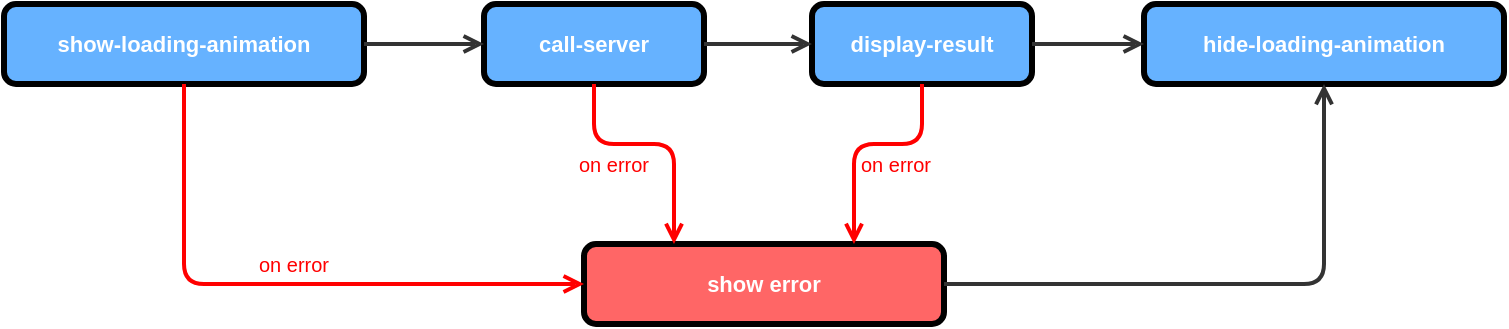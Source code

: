 <mxfile version="13.1.14" type="device"><diagram id="aDfq1Rw57fvB4JU4S8CA" name="Page-1"><mxGraphModel dx="1773" dy="541" grid="1" gridSize="10" guides="1" tooltips="1" connect="1" arrows="1" fold="1" page="1" pageScale="1" pageWidth="827" pageHeight="1169" math="0" shadow="0"><root><mxCell id="0"/><mxCell id="1" parent="0"/><mxCell id="nNULdoRVwLnyG4fcAt77-38" value="&lt;font color=&quot;#ffffff&quot; style=&quot;font-size: 11px&quot;&gt;&lt;b style=&quot;font-size: 11px&quot;&gt;show-loading-animation&lt;/b&gt;&lt;/font&gt;" style="rounded=1;whiteSpace=wrap;html=1;strokeWidth=3;fillColor=#66B2FF;fontSize=11;" vertex="1" parent="1"><mxGeometry x="-800" y="20" width="180" height="40" as="geometry"/></mxCell><mxCell id="nNULdoRVwLnyG4fcAt77-42" value="&lt;font color=&quot;#ffffff&quot; style=&quot;font-size: 11px&quot;&gt;&lt;b style=&quot;font-size: 11px&quot;&gt;call-server&lt;/b&gt;&lt;/font&gt;" style="rounded=1;whiteSpace=wrap;html=1;strokeWidth=3;fillColor=#66B2FF;fontSize=11;" vertex="1" parent="1"><mxGeometry x="-560" y="20" width="110" height="40" as="geometry"/></mxCell><mxCell id="nNULdoRVwLnyG4fcAt77-43" value="&lt;font color=&quot;#ffffff&quot; style=&quot;font-size: 11px&quot;&gt;&lt;b style=&quot;font-size: 11px&quot;&gt;display-result&lt;/b&gt;&lt;/font&gt;" style="rounded=1;whiteSpace=wrap;html=1;strokeWidth=3;fillColor=#66B2FF;fontSize=11;" vertex="1" parent="1"><mxGeometry x="-396" y="20" width="110" height="40" as="geometry"/></mxCell><mxCell id="nNULdoRVwLnyG4fcAt77-44" value="&lt;font color=&quot;#ffffff&quot; style=&quot;font-size: 11px&quot;&gt;&lt;b style=&quot;font-size: 11px&quot;&gt;hide-loading-animation&lt;/b&gt;&lt;/font&gt;" style="rounded=1;whiteSpace=wrap;html=1;strokeWidth=3;fillColor=#66B2FF;fontSize=11;" vertex="1" parent="1"><mxGeometry x="-230" y="20" width="180" height="40" as="geometry"/></mxCell><mxCell id="nNULdoRVwLnyG4fcAt77-45" value="&lt;font color=&quot;#ffffff&quot; style=&quot;font-size: 11px&quot;&gt;&lt;b style=&quot;font-size: 11px&quot;&gt;show error&lt;/b&gt;&lt;/font&gt;" style="rounded=1;whiteSpace=wrap;html=1;strokeWidth=3;fillColor=#FF6666;fontSize=11;" vertex="1" parent="1"><mxGeometry x="-510" y="140" width="180" height="40" as="geometry"/></mxCell><mxCell id="nNULdoRVwLnyG4fcAt77-46" value="" style="endArrow=open;html=1;endFill=0;strokeWidth=2;exitX=0.5;exitY=1;exitDx=0;exitDy=0;strokeColor=#FF0000;entryX=0;entryY=0.5;entryDx=0;entryDy=0;" edge="1" parent="1" source="nNULdoRVwLnyG4fcAt77-38" target="nNULdoRVwLnyG4fcAt77-45"><mxGeometry width="50" height="50" relative="1" as="geometry"><mxPoint x="-794.25" y="-75" as="sourcePoint"/><mxPoint x="-147.75" y="-75" as="targetPoint"/><Array as="points"><mxPoint x="-710" y="160"/></Array></mxGeometry></mxCell><mxCell id="nNULdoRVwLnyG4fcAt77-47" value="" style="endArrow=open;html=1;endFill=0;strokeWidth=2;exitX=1;exitY=0.5;exitDx=0;exitDy=0;strokeColor=#333333;entryX=0;entryY=0.5;entryDx=0;entryDy=0;" edge="1" parent="1" source="nNULdoRVwLnyG4fcAt77-38" target="nNULdoRVwLnyG4fcAt77-42"><mxGeometry width="50" height="50" relative="1" as="geometry"><mxPoint x="-700" y="70" as="sourcePoint"/><mxPoint x="-510" y="170.0" as="targetPoint"/></mxGeometry></mxCell><mxCell id="nNULdoRVwLnyG4fcAt77-48" value="" style="endArrow=open;html=1;endFill=0;strokeWidth=2;exitX=1;exitY=0.5;exitDx=0;exitDy=0;strokeColor=#333333;entryX=0;entryY=0.5;entryDx=0;entryDy=0;" edge="1" parent="1" source="nNULdoRVwLnyG4fcAt77-42" target="nNULdoRVwLnyG4fcAt77-43"><mxGeometry width="50" height="50" relative="1" as="geometry"><mxPoint x="-610" y="50" as="sourcePoint"/><mxPoint x="-550" y="50" as="targetPoint"/></mxGeometry></mxCell><mxCell id="nNULdoRVwLnyG4fcAt77-49" value="" style="endArrow=open;html=1;endFill=0;strokeWidth=2;exitX=1;exitY=0.5;exitDx=0;exitDy=0;strokeColor=#333333;entryX=0;entryY=0.5;entryDx=0;entryDy=0;" edge="1" parent="1" source="nNULdoRVwLnyG4fcAt77-43" target="nNULdoRVwLnyG4fcAt77-44"><mxGeometry width="50" height="50" relative="1" as="geometry"><mxPoint x="-440" y="50" as="sourcePoint"/><mxPoint x="-386" y="50" as="targetPoint"/></mxGeometry></mxCell><mxCell id="nNULdoRVwLnyG4fcAt77-50" value="" style="endArrow=open;html=1;endFill=0;strokeWidth=2;exitX=1;exitY=0.5;exitDx=0;exitDy=0;strokeColor=#333333;entryX=0.5;entryY=1;entryDx=0;entryDy=0;" edge="1" parent="1" source="nNULdoRVwLnyG4fcAt77-45" target="nNULdoRVwLnyG4fcAt77-44"><mxGeometry width="50" height="50" relative="1" as="geometry"><mxPoint x="-276" y="50" as="sourcePoint"/><mxPoint x="-220" y="50" as="targetPoint"/><Array as="points"><mxPoint x="-140" y="160"/></Array></mxGeometry></mxCell><mxCell id="nNULdoRVwLnyG4fcAt77-51" value="" style="endArrow=open;html=1;endFill=0;strokeWidth=2;exitX=0.5;exitY=1;exitDx=0;exitDy=0;strokeColor=#FF0000;entryX=0.25;entryY=0;entryDx=0;entryDy=0;" edge="1" parent="1" source="nNULdoRVwLnyG4fcAt77-42" target="nNULdoRVwLnyG4fcAt77-45"><mxGeometry width="50" height="50" relative="1" as="geometry"><mxPoint x="-610" y="50" as="sourcePoint"/><mxPoint x="-550" y="50" as="targetPoint"/><Array as="points"><mxPoint x="-505" y="90"/><mxPoint x="-465" y="90"/></Array></mxGeometry></mxCell><mxCell id="nNULdoRVwLnyG4fcAt77-52" value="" style="endArrow=open;html=1;endFill=0;strokeWidth=2;exitX=0.5;exitY=1;exitDx=0;exitDy=0;strokeColor=#FF0000;entryX=0.75;entryY=0;entryDx=0;entryDy=0;" edge="1" parent="1" source="nNULdoRVwLnyG4fcAt77-43" target="nNULdoRVwLnyG4fcAt77-45"><mxGeometry width="50" height="50" relative="1" as="geometry"><mxPoint x="-495" y="70" as="sourcePoint"/><mxPoint x="-465" y="150.0" as="targetPoint"/><Array as="points"><mxPoint x="-341" y="90"/><mxPoint x="-375" y="90"/></Array></mxGeometry></mxCell><mxCell id="nNULdoRVwLnyG4fcAt77-54" value="on error" style="text;html=1;strokeColor=none;fillColor=none;align=center;verticalAlign=middle;whiteSpace=wrap;rounded=0;fontSize=10;fontColor=#FF0000;" vertex="1" parent="1"><mxGeometry x="-680" y="140" width="50" height="20" as="geometry"/></mxCell><mxCell id="nNULdoRVwLnyG4fcAt77-55" value="on error" style="text;html=1;strokeColor=none;fillColor=none;align=center;verticalAlign=middle;whiteSpace=wrap;rounded=0;fontSize=10;fontColor=#FF0000;" vertex="1" parent="1"><mxGeometry x="-520" y="90" width="50" height="20" as="geometry"/></mxCell><mxCell id="nNULdoRVwLnyG4fcAt77-56" value="on error" style="text;html=1;strokeColor=none;fillColor=none;align=center;verticalAlign=middle;whiteSpace=wrap;rounded=0;fontSize=10;fontColor=#FF0000;" vertex="1" parent="1"><mxGeometry x="-379" y="90" width="50" height="20" as="geometry"/></mxCell></root></mxGraphModel></diagram></mxfile>
